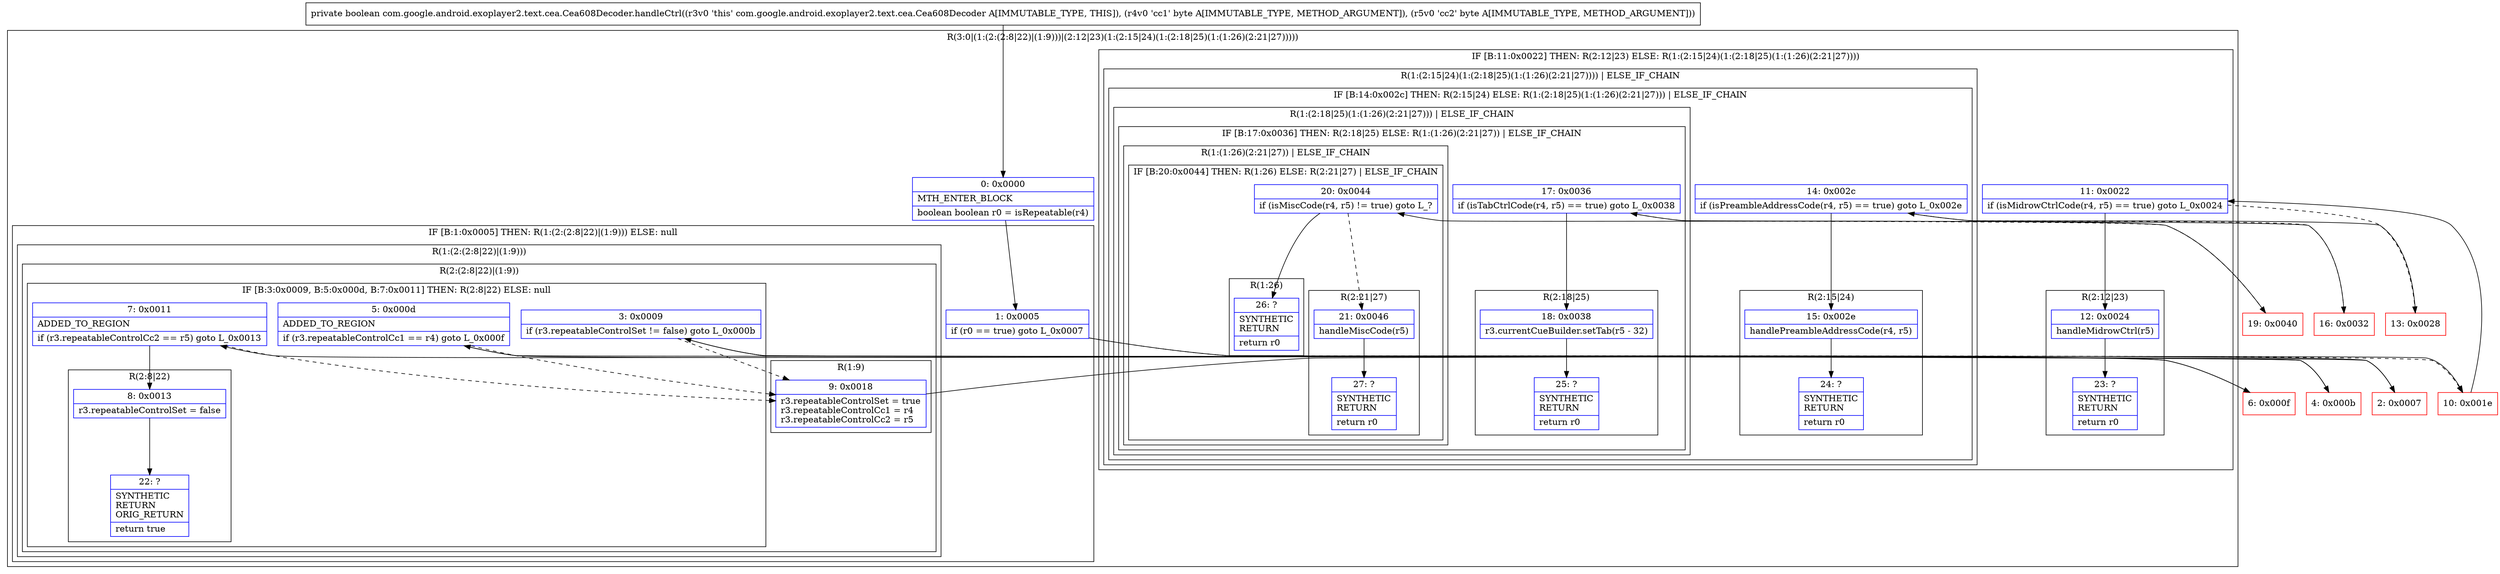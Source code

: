 digraph "CFG forcom.google.android.exoplayer2.text.cea.Cea608Decoder.handleCtrl(BB)Z" {
subgraph cluster_Region_1249512486 {
label = "R(3:0|(1:(2:(2:8|22)|(1:9)))|(2:12|23)(1:(2:15|24)(1:(2:18|25)(1:(1:26)(2:21|27)))))";
node [shape=record,color=blue];
Node_0 [shape=record,label="{0\:\ 0x0000|MTH_ENTER_BLOCK\l|boolean boolean r0 = isRepeatable(r4)\l}"];
subgraph cluster_IfRegion_763763196 {
label = "IF [B:1:0x0005] THEN: R(1:(2:(2:8|22)|(1:9))) ELSE: null";
node [shape=record,color=blue];
Node_1 [shape=record,label="{1\:\ 0x0005|if (r0 == true) goto L_0x0007\l}"];
subgraph cluster_Region_1757865668 {
label = "R(1:(2:(2:8|22)|(1:9)))";
node [shape=record,color=blue];
subgraph cluster_Region_1323409664 {
label = "R(2:(2:8|22)|(1:9))";
node [shape=record,color=blue];
subgraph cluster_IfRegion_987435731 {
label = "IF [B:3:0x0009, B:5:0x000d, B:7:0x0011] THEN: R(2:8|22) ELSE: null";
node [shape=record,color=blue];
Node_3 [shape=record,label="{3\:\ 0x0009|if (r3.repeatableControlSet != false) goto L_0x000b\l}"];
Node_5 [shape=record,label="{5\:\ 0x000d|ADDED_TO_REGION\l|if (r3.repeatableControlCc1 == r4) goto L_0x000f\l}"];
Node_7 [shape=record,label="{7\:\ 0x0011|ADDED_TO_REGION\l|if (r3.repeatableControlCc2 == r5) goto L_0x0013\l}"];
subgraph cluster_Region_2088932859 {
label = "R(2:8|22)";
node [shape=record,color=blue];
Node_8 [shape=record,label="{8\:\ 0x0013|r3.repeatableControlSet = false\l}"];
Node_22 [shape=record,label="{22\:\ ?|SYNTHETIC\lRETURN\lORIG_RETURN\l|return true\l}"];
}
}
subgraph cluster_Region_590199913 {
label = "R(1:9)";
node [shape=record,color=blue];
Node_9 [shape=record,label="{9\:\ 0x0018|r3.repeatableControlSet = true\lr3.repeatableControlCc1 = r4\lr3.repeatableControlCc2 = r5\l}"];
}
}
}
}
subgraph cluster_IfRegion_1619517613 {
label = "IF [B:11:0x0022] THEN: R(2:12|23) ELSE: R(1:(2:15|24)(1:(2:18|25)(1:(1:26)(2:21|27))))";
node [shape=record,color=blue];
Node_11 [shape=record,label="{11\:\ 0x0022|if (isMidrowCtrlCode(r4, r5) == true) goto L_0x0024\l}"];
subgraph cluster_Region_1874070158 {
label = "R(2:12|23)";
node [shape=record,color=blue];
Node_12 [shape=record,label="{12\:\ 0x0024|handleMidrowCtrl(r5)\l}"];
Node_23 [shape=record,label="{23\:\ ?|SYNTHETIC\lRETURN\l|return r0\l}"];
}
subgraph cluster_Region_44579812 {
label = "R(1:(2:15|24)(1:(2:18|25)(1:(1:26)(2:21|27)))) | ELSE_IF_CHAIN\l";
node [shape=record,color=blue];
subgraph cluster_IfRegion_1785547527 {
label = "IF [B:14:0x002c] THEN: R(2:15|24) ELSE: R(1:(2:18|25)(1:(1:26)(2:21|27))) | ELSE_IF_CHAIN\l";
node [shape=record,color=blue];
Node_14 [shape=record,label="{14\:\ 0x002c|if (isPreambleAddressCode(r4, r5) == true) goto L_0x002e\l}"];
subgraph cluster_Region_1232086142 {
label = "R(2:15|24)";
node [shape=record,color=blue];
Node_15 [shape=record,label="{15\:\ 0x002e|handlePreambleAddressCode(r4, r5)\l}"];
Node_24 [shape=record,label="{24\:\ ?|SYNTHETIC\lRETURN\l|return r0\l}"];
}
subgraph cluster_Region_611155159 {
label = "R(1:(2:18|25)(1:(1:26)(2:21|27))) | ELSE_IF_CHAIN\l";
node [shape=record,color=blue];
subgraph cluster_IfRegion_2066768511 {
label = "IF [B:17:0x0036] THEN: R(2:18|25) ELSE: R(1:(1:26)(2:21|27)) | ELSE_IF_CHAIN\l";
node [shape=record,color=blue];
Node_17 [shape=record,label="{17\:\ 0x0036|if (isTabCtrlCode(r4, r5) == true) goto L_0x0038\l}"];
subgraph cluster_Region_1408305738 {
label = "R(2:18|25)";
node [shape=record,color=blue];
Node_18 [shape=record,label="{18\:\ 0x0038|r3.currentCueBuilder.setTab(r5 \- 32)\l}"];
Node_25 [shape=record,label="{25\:\ ?|SYNTHETIC\lRETURN\l|return r0\l}"];
}
subgraph cluster_Region_948175334 {
label = "R(1:(1:26)(2:21|27)) | ELSE_IF_CHAIN\l";
node [shape=record,color=blue];
subgraph cluster_IfRegion_951144578 {
label = "IF [B:20:0x0044] THEN: R(1:26) ELSE: R(2:21|27) | ELSE_IF_CHAIN\l";
node [shape=record,color=blue];
Node_20 [shape=record,label="{20\:\ 0x0044|if (isMiscCode(r4, r5) != true) goto L_?\l}"];
subgraph cluster_Region_1319477297 {
label = "R(1:26)";
node [shape=record,color=blue];
Node_26 [shape=record,label="{26\:\ ?|SYNTHETIC\lRETURN\l|return r0\l}"];
}
subgraph cluster_Region_25830161 {
label = "R(2:21|27)";
node [shape=record,color=blue];
Node_21 [shape=record,label="{21\:\ 0x0046|handleMiscCode(r5)\l}"];
Node_27 [shape=record,label="{27\:\ ?|SYNTHETIC\lRETURN\l|return r0\l}"];
}
}
}
}
}
}
}
}
}
Node_2 [shape=record,color=red,label="{2\:\ 0x0007}"];
Node_4 [shape=record,color=red,label="{4\:\ 0x000b}"];
Node_6 [shape=record,color=red,label="{6\:\ 0x000f}"];
Node_10 [shape=record,color=red,label="{10\:\ 0x001e}"];
Node_13 [shape=record,color=red,label="{13\:\ 0x0028}"];
Node_16 [shape=record,color=red,label="{16\:\ 0x0032}"];
Node_19 [shape=record,color=red,label="{19\:\ 0x0040}"];
MethodNode[shape=record,label="{private boolean com.google.android.exoplayer2.text.cea.Cea608Decoder.handleCtrl((r3v0 'this' com.google.android.exoplayer2.text.cea.Cea608Decoder A[IMMUTABLE_TYPE, THIS]), (r4v0 'cc1' byte A[IMMUTABLE_TYPE, METHOD_ARGUMENT]), (r5v0 'cc2' byte A[IMMUTABLE_TYPE, METHOD_ARGUMENT])) }"];
MethodNode -> Node_0;
Node_0 -> Node_1;
Node_1 -> Node_2;
Node_1 -> Node_10[style=dashed];
Node_3 -> Node_4;
Node_3 -> Node_9[style=dashed];
Node_5 -> Node_6;
Node_5 -> Node_9[style=dashed];
Node_7 -> Node_8;
Node_7 -> Node_9[style=dashed];
Node_8 -> Node_22;
Node_9 -> Node_10;
Node_11 -> Node_12;
Node_11 -> Node_13[style=dashed];
Node_12 -> Node_23;
Node_14 -> Node_15;
Node_14 -> Node_16[style=dashed];
Node_15 -> Node_24;
Node_17 -> Node_18;
Node_17 -> Node_19[style=dashed];
Node_18 -> Node_25;
Node_20 -> Node_21[style=dashed];
Node_20 -> Node_26;
Node_21 -> Node_27;
Node_2 -> Node_3;
Node_4 -> Node_5;
Node_6 -> Node_7;
Node_10 -> Node_11;
Node_13 -> Node_14;
Node_16 -> Node_17;
Node_19 -> Node_20;
}

